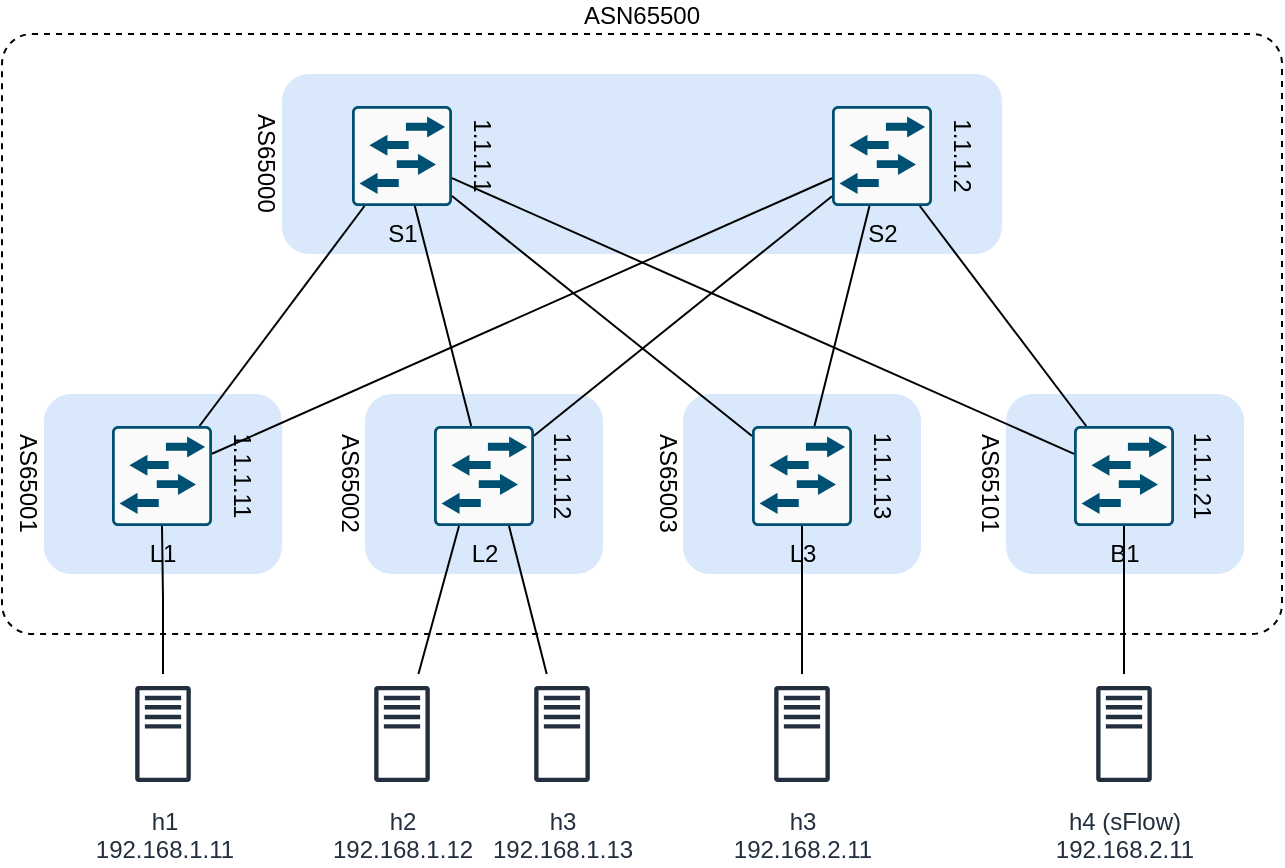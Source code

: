 <mxfile version="24.2.1" type="device">
  <diagram name="Page-1" id="ZjJ6rUxtY7kgPxrVI3Gp">
    <mxGraphModel dx="1050" dy="625" grid="1" gridSize="10" guides="1" tooltips="1" connect="1" arrows="1" fold="1" page="1" pageScale="1" pageWidth="1100" pageHeight="850" math="0" shadow="0">
      <root>
        <mxCell id="0" />
        <mxCell id="1" parent="0" />
        <mxCell id="OTFyuBFAIsrNicnEkzx7-14" value="ASN65500" style="rounded=1;whiteSpace=wrap;html=1;fillColor=none;dashed=1;arcSize=5;labelPosition=center;verticalLabelPosition=top;align=center;verticalAlign=bottom;" vertex="1" parent="1">
          <mxGeometry x="240" y="140" width="640" height="300" as="geometry" />
        </mxCell>
        <mxCell id="_DbBz5vXwKekXFDE-kG2-22" value="AS65101" style="rounded=1;whiteSpace=wrap;html=1;fillColor=#dae8fc;strokeColor=none;labelPosition=left;verticalLabelPosition=middle;align=right;verticalAlign=middle;textDirection=vertical-lr;" parent="1" vertex="1">
          <mxGeometry x="742" y="320" width="119" height="90" as="geometry" />
        </mxCell>
        <mxCell id="_DbBz5vXwKekXFDE-kG2-21" value="AS65003" style="rounded=1;whiteSpace=wrap;html=1;fillColor=#dae8fc;strokeColor=none;labelPosition=left;verticalLabelPosition=middle;align=right;verticalAlign=middle;textDirection=vertical-lr;" parent="1" vertex="1">
          <mxGeometry x="580.5" y="320" width="119" height="90" as="geometry" />
        </mxCell>
        <mxCell id="_DbBz5vXwKekXFDE-kG2-19" value="AS65002" style="rounded=1;whiteSpace=wrap;html=1;fillColor=#dae8fc;strokeColor=none;labelPosition=left;verticalLabelPosition=middle;align=right;verticalAlign=middle;textDirection=vertical-lr;" parent="1" vertex="1">
          <mxGeometry x="421.5" y="320" width="119" height="90" as="geometry" />
        </mxCell>
        <mxCell id="_DbBz5vXwKekXFDE-kG2-18" value="AS65001" style="rounded=1;whiteSpace=wrap;html=1;fillColor=#dae8fc;strokeColor=none;labelPosition=left;verticalLabelPosition=middle;align=right;verticalAlign=middle;textDirection=vertical-lr;" parent="1" vertex="1">
          <mxGeometry x="261" y="320" width="119" height="90" as="geometry" />
        </mxCell>
        <mxCell id="_DbBz5vXwKekXFDE-kG2-17" value="AS65000" style="rounded=1;whiteSpace=wrap;html=1;fillColor=#dae8fc;strokeColor=none;labelPosition=left;verticalLabelPosition=middle;align=right;verticalAlign=middle;textDirection=vertical-lr;" parent="1" vertex="1">
          <mxGeometry x="380" y="160" width="360" height="90" as="geometry" />
        </mxCell>
        <mxCell id="_DbBz5vXwKekXFDE-kG2-1" value="S1" style="sketch=0;points=[[0.015,0.015,0],[0.985,0.015,0],[0.985,0.985,0],[0.015,0.985,0],[0.25,0,0],[0.5,0,0],[0.75,0,0],[1,0.25,0],[1,0.5,0],[1,0.75,0],[0.75,1,0],[0.5,1,0],[0.25,1,0],[0,0.75,0],[0,0.5,0],[0,0.25,0]];verticalLabelPosition=bottom;html=1;verticalAlign=top;aspect=fixed;align=center;pointerEvents=1;shape=mxgraph.cisco19.rect;prIcon=l2_switch;fillColor=#FAFAFA;strokeColor=#005073;" parent="1" vertex="1">
          <mxGeometry x="415" y="176" width="50" height="50" as="geometry" />
        </mxCell>
        <mxCell id="_DbBz5vXwKekXFDE-kG2-2" value="S2" style="sketch=0;points=[[0.015,0.015,0],[0.985,0.015,0],[0.985,0.985,0],[0.015,0.985,0],[0.25,0,0],[0.5,0,0],[0.75,0,0],[1,0.25,0],[1,0.5,0],[1,0.75,0],[0.75,1,0],[0.5,1,0],[0.25,1,0],[0,0.75,0],[0,0.5,0],[0,0.25,0]];verticalLabelPosition=bottom;html=1;verticalAlign=top;aspect=fixed;align=center;pointerEvents=1;shape=mxgraph.cisco19.rect;prIcon=l2_switch;fillColor=#FAFAFA;strokeColor=#005073;" parent="1" vertex="1">
          <mxGeometry x="655" y="176" width="50" height="50" as="geometry" />
        </mxCell>
        <mxCell id="_DbBz5vXwKekXFDE-kG2-7" style="rounded=0;orthogonalLoop=1;jettySize=auto;html=1;endArrow=none;endFill=0;" parent="1" source="_DbBz5vXwKekXFDE-kG2-3" target="_DbBz5vXwKekXFDE-kG2-1" edge="1">
          <mxGeometry relative="1" as="geometry" />
        </mxCell>
        <mxCell id="_DbBz5vXwKekXFDE-kG2-13" style="rounded=0;orthogonalLoop=1;jettySize=auto;html=1;endArrow=none;endFill=0;" parent="1" source="_DbBz5vXwKekXFDE-kG2-3" target="_DbBz5vXwKekXFDE-kG2-2" edge="1">
          <mxGeometry relative="1" as="geometry" />
        </mxCell>
        <mxCell id="_DbBz5vXwKekXFDE-kG2-3" value="L1" style="sketch=0;points=[[0.015,0.015,0],[0.985,0.015,0],[0.985,0.985,0],[0.015,0.985,0],[0.25,0,0],[0.5,0,0],[0.75,0,0],[1,0.25,0],[1,0.5,0],[1,0.75,0],[0.75,1,0],[0.5,1,0],[0.25,1,0],[0,0.75,0],[0,0.5,0],[0,0.25,0]];verticalLabelPosition=bottom;html=1;verticalAlign=top;aspect=fixed;align=center;pointerEvents=1;shape=mxgraph.cisco19.rect;prIcon=l2_switch;fillColor=#FAFAFA;strokeColor=#005073;" parent="1" vertex="1">
          <mxGeometry x="295" y="336" width="50" height="50" as="geometry" />
        </mxCell>
        <mxCell id="_DbBz5vXwKekXFDE-kG2-9" style="rounded=0;orthogonalLoop=1;jettySize=auto;html=1;endArrow=none;endFill=0;" parent="1" source="_DbBz5vXwKekXFDE-kG2-4" target="_DbBz5vXwKekXFDE-kG2-2" edge="1">
          <mxGeometry relative="1" as="geometry" />
        </mxCell>
        <mxCell id="_DbBz5vXwKekXFDE-kG2-14" style="rounded=0;orthogonalLoop=1;jettySize=auto;html=1;endArrow=none;endFill=0;" parent="1" source="_DbBz5vXwKekXFDE-kG2-4" target="_DbBz5vXwKekXFDE-kG2-1" edge="1">
          <mxGeometry relative="1" as="geometry" />
        </mxCell>
        <mxCell id="_DbBz5vXwKekXFDE-kG2-4" value="L2" style="sketch=0;points=[[0.015,0.015,0],[0.985,0.015,0],[0.985,0.985,0],[0.015,0.985,0],[0.25,0,0],[0.5,0,0],[0.75,0,0],[1,0.25,0],[1,0.5,0],[1,0.75,0],[0.75,1,0],[0.5,1,0],[0.25,1,0],[0,0.75,0],[0,0.5,0],[0,0.25,0]];verticalLabelPosition=bottom;html=1;verticalAlign=top;aspect=fixed;align=center;pointerEvents=1;shape=mxgraph.cisco19.rect;prIcon=l2_switch;fillColor=#FAFAFA;strokeColor=#005073;" parent="1" vertex="1">
          <mxGeometry x="456" y="336" width="50" height="50" as="geometry" />
        </mxCell>
        <mxCell id="_DbBz5vXwKekXFDE-kG2-11" style="rounded=0;orthogonalLoop=1;jettySize=auto;html=1;endArrow=none;endFill=0;" parent="1" source="_DbBz5vXwKekXFDE-kG2-5" target="_DbBz5vXwKekXFDE-kG2-2" edge="1">
          <mxGeometry relative="1" as="geometry" />
        </mxCell>
        <mxCell id="_DbBz5vXwKekXFDE-kG2-15" style="rounded=0;orthogonalLoop=1;jettySize=auto;html=1;endArrow=none;endFill=0;" parent="1" source="_DbBz5vXwKekXFDE-kG2-5" target="_DbBz5vXwKekXFDE-kG2-1" edge="1">
          <mxGeometry relative="1" as="geometry" />
        </mxCell>
        <mxCell id="_DbBz5vXwKekXFDE-kG2-5" value="L3" style="sketch=0;points=[[0.015,0.015,0],[0.985,0.015,0],[0.985,0.985,0],[0.015,0.985,0],[0.25,0,0],[0.5,0,0],[0.75,0,0],[1,0.25,0],[1,0.5,0],[1,0.75,0],[0.75,1,0],[0.5,1,0],[0.25,1,0],[0,0.75,0],[0,0.5,0],[0,0.25,0]];verticalLabelPosition=bottom;html=1;verticalAlign=top;aspect=fixed;align=center;pointerEvents=1;shape=mxgraph.cisco19.rect;prIcon=l2_switch;fillColor=#FAFAFA;strokeColor=#005073;" parent="1" vertex="1">
          <mxGeometry x="615" y="336" width="50" height="50" as="geometry" />
        </mxCell>
        <mxCell id="_DbBz5vXwKekXFDE-kG2-12" style="rounded=0;orthogonalLoop=1;jettySize=auto;html=1;endArrow=none;endFill=0;" parent="1" source="_DbBz5vXwKekXFDE-kG2-6" target="_DbBz5vXwKekXFDE-kG2-2" edge="1">
          <mxGeometry relative="1" as="geometry" />
        </mxCell>
        <mxCell id="_DbBz5vXwKekXFDE-kG2-16" style="rounded=0;orthogonalLoop=1;jettySize=auto;html=1;endArrow=none;endFill=0;" parent="1" source="_DbBz5vXwKekXFDE-kG2-6" target="_DbBz5vXwKekXFDE-kG2-1" edge="1">
          <mxGeometry relative="1" as="geometry" />
        </mxCell>
        <mxCell id="_DbBz5vXwKekXFDE-kG2-6" value="B1" style="sketch=0;points=[[0.015,0.015,0],[0.985,0.015,0],[0.985,0.985,0],[0.015,0.985,0],[0.25,0,0],[0.5,0,0],[0.75,0,0],[1,0.25,0],[1,0.5,0],[1,0.75,0],[0.75,1,0],[0.5,1,0],[0.25,1,0],[0,0.75,0],[0,0.5,0],[0,0.25,0]];verticalLabelPosition=bottom;html=1;verticalAlign=top;aspect=fixed;align=center;pointerEvents=1;shape=mxgraph.cisco19.rect;prIcon=l2_switch;fillColor=#FAFAFA;strokeColor=#005073;" parent="1" vertex="1">
          <mxGeometry x="776" y="336" width="50" height="50" as="geometry" />
        </mxCell>
        <mxCell id="0Q0dLY1zgngYqnZP1TZ0-1" value="1.1.1.1" style="text;align=center;html=1;verticalAlign=middle;whiteSpace=wrap;rounded=0;rotation=90;shadow=0;glass=0;" parent="1" vertex="1">
          <mxGeometry x="450" y="186" width="60" height="30" as="geometry" />
        </mxCell>
        <mxCell id="0Q0dLY1zgngYqnZP1TZ0-2" value="1.1.1.2" style="text;strokeColor=none;align=center;fillColor=none;html=1;verticalAlign=middle;whiteSpace=wrap;rounded=0;rotation=90;" parent="1" vertex="1">
          <mxGeometry x="690" y="186" width="60" height="30" as="geometry" />
        </mxCell>
        <mxCell id="0Q0dLY1zgngYqnZP1TZ0-3" value="1.1.1.11" style="text;strokeColor=none;align=center;fillColor=none;html=1;verticalAlign=middle;whiteSpace=wrap;rounded=0;rotation=90;" parent="1" vertex="1">
          <mxGeometry x="330" y="346" width="60" height="30" as="geometry" />
        </mxCell>
        <mxCell id="0Q0dLY1zgngYqnZP1TZ0-5" value="1.1.1.12" style="text;strokeColor=none;align=center;fillColor=none;html=1;verticalAlign=middle;whiteSpace=wrap;rounded=0;rotation=90;" parent="1" vertex="1">
          <mxGeometry x="490" y="346" width="60" height="30" as="geometry" />
        </mxCell>
        <mxCell id="0Q0dLY1zgngYqnZP1TZ0-6" value="1.1.1.13" style="text;strokeColor=none;align=center;fillColor=none;html=1;verticalAlign=middle;whiteSpace=wrap;rounded=0;rotation=90;" parent="1" vertex="1">
          <mxGeometry x="650" y="346" width="60" height="30" as="geometry" />
        </mxCell>
        <mxCell id="0Q0dLY1zgngYqnZP1TZ0-7" value="1.1.1.21" style="text;strokeColor=none;align=center;fillColor=none;html=1;verticalAlign=middle;whiteSpace=wrap;rounded=0;rotation=90;" parent="1" vertex="1">
          <mxGeometry x="810" y="346" width="60" height="30" as="geometry" />
        </mxCell>
        <mxCell id="OTFyuBFAIsrNicnEkzx7-2" value="h1&lt;div&gt;192.168.1.11&lt;/div&gt;" style="sketch=0;outlineConnect=0;fontColor=#232F3E;gradientColor=none;strokeColor=#232F3E;fillColor=#ffffff;dashed=0;verticalLabelPosition=bottom;verticalAlign=top;align=center;html=1;fontSize=12;fontStyle=0;aspect=fixed;shape=mxgraph.aws4.resourceIcon;resIcon=mxgraph.aws4.traditional_server;" vertex="1" parent="1">
          <mxGeometry x="290.5" y="460" width="60" height="60" as="geometry" />
        </mxCell>
        <mxCell id="OTFyuBFAIsrNicnEkzx7-3" value="h2&lt;div&gt;192.168.1.12&lt;/div&gt;" style="sketch=0;outlineConnect=0;fontColor=#232F3E;gradientColor=none;strokeColor=#232F3E;fillColor=#ffffff;dashed=0;verticalLabelPosition=bottom;verticalAlign=top;align=center;html=1;fontSize=12;fontStyle=0;aspect=fixed;shape=mxgraph.aws4.resourceIcon;resIcon=mxgraph.aws4.traditional_server;" vertex="1" parent="1">
          <mxGeometry x="410" y="460" width="60" height="60" as="geometry" />
        </mxCell>
        <mxCell id="OTFyuBFAIsrNicnEkzx7-4" value="h3&lt;div&gt;192.168.1.13&lt;/div&gt;" style="sketch=0;outlineConnect=0;fontColor=#232F3E;gradientColor=none;strokeColor=#232F3E;fillColor=#ffffff;dashed=0;verticalLabelPosition=bottom;verticalAlign=top;align=center;html=1;fontSize=12;fontStyle=0;aspect=fixed;shape=mxgraph.aws4.resourceIcon;resIcon=mxgraph.aws4.traditional_server;" vertex="1" parent="1">
          <mxGeometry x="490" y="460" width="60" height="60" as="geometry" />
        </mxCell>
        <mxCell id="OTFyuBFAIsrNicnEkzx7-7" style="edgeStyle=orthogonalEdgeStyle;rounded=0;orthogonalLoop=1;jettySize=auto;html=1;entryX=0.5;entryY=1;entryDx=0;entryDy=0;entryPerimeter=0;endArrow=none;endFill=0;" edge="1" parent="1" source="OTFyuBFAIsrNicnEkzx7-2" target="_DbBz5vXwKekXFDE-kG2-3">
          <mxGeometry relative="1" as="geometry" />
        </mxCell>
        <mxCell id="OTFyuBFAIsrNicnEkzx7-8" style="rounded=0;orthogonalLoop=1;jettySize=auto;html=1;entryX=0.25;entryY=1;entryDx=0;entryDy=0;entryPerimeter=0;endArrow=none;endFill=0;" edge="1" parent="1" source="OTFyuBFAIsrNicnEkzx7-3" target="_DbBz5vXwKekXFDE-kG2-4">
          <mxGeometry relative="1" as="geometry" />
        </mxCell>
        <mxCell id="OTFyuBFAIsrNicnEkzx7-9" style="rounded=0;orthogonalLoop=1;jettySize=auto;html=1;entryX=0.75;entryY=1;entryDx=0;entryDy=0;entryPerimeter=0;endArrow=none;endFill=0;" edge="1" parent="1" source="OTFyuBFAIsrNicnEkzx7-4" target="_DbBz5vXwKekXFDE-kG2-4">
          <mxGeometry relative="1" as="geometry" />
        </mxCell>
        <mxCell id="OTFyuBFAIsrNicnEkzx7-12" style="rounded=0;orthogonalLoop=1;jettySize=auto;html=1;endArrow=none;endFill=0;" edge="1" parent="1" source="OTFyuBFAIsrNicnEkzx7-10" target="_DbBz5vXwKekXFDE-kG2-5">
          <mxGeometry relative="1" as="geometry" />
        </mxCell>
        <mxCell id="OTFyuBFAIsrNicnEkzx7-10" value="h3&lt;div&gt;192.168.2.11&lt;/div&gt;" style="sketch=0;outlineConnect=0;fontColor=#232F3E;gradientColor=none;strokeColor=#232F3E;fillColor=#ffffff;dashed=0;verticalLabelPosition=bottom;verticalAlign=top;align=center;html=1;fontSize=12;fontStyle=0;aspect=fixed;shape=mxgraph.aws4.resourceIcon;resIcon=mxgraph.aws4.traditional_server;" vertex="1" parent="1">
          <mxGeometry x="610" y="460" width="60" height="60" as="geometry" />
        </mxCell>
        <mxCell id="OTFyuBFAIsrNicnEkzx7-11" value="h4 (sFlow)&lt;div&gt;192.168.2.11&lt;/div&gt;" style="sketch=0;outlineConnect=0;fontColor=#232F3E;gradientColor=none;strokeColor=#232F3E;fillColor=#ffffff;dashed=0;verticalLabelPosition=bottom;verticalAlign=top;align=center;html=1;fontSize=12;fontStyle=0;aspect=fixed;shape=mxgraph.aws4.resourceIcon;resIcon=mxgraph.aws4.traditional_server;" vertex="1" parent="1">
          <mxGeometry x="771" y="460" width="60" height="60" as="geometry" />
        </mxCell>
        <mxCell id="OTFyuBFAIsrNicnEkzx7-13" style="rounded=0;orthogonalLoop=1;jettySize=auto;html=1;entryX=0.5;entryY=1;entryDx=0;entryDy=0;entryPerimeter=0;endArrow=none;endFill=0;" edge="1" parent="1" source="OTFyuBFAIsrNicnEkzx7-11" target="_DbBz5vXwKekXFDE-kG2-6">
          <mxGeometry relative="1" as="geometry" />
        </mxCell>
      </root>
    </mxGraphModel>
  </diagram>
</mxfile>
